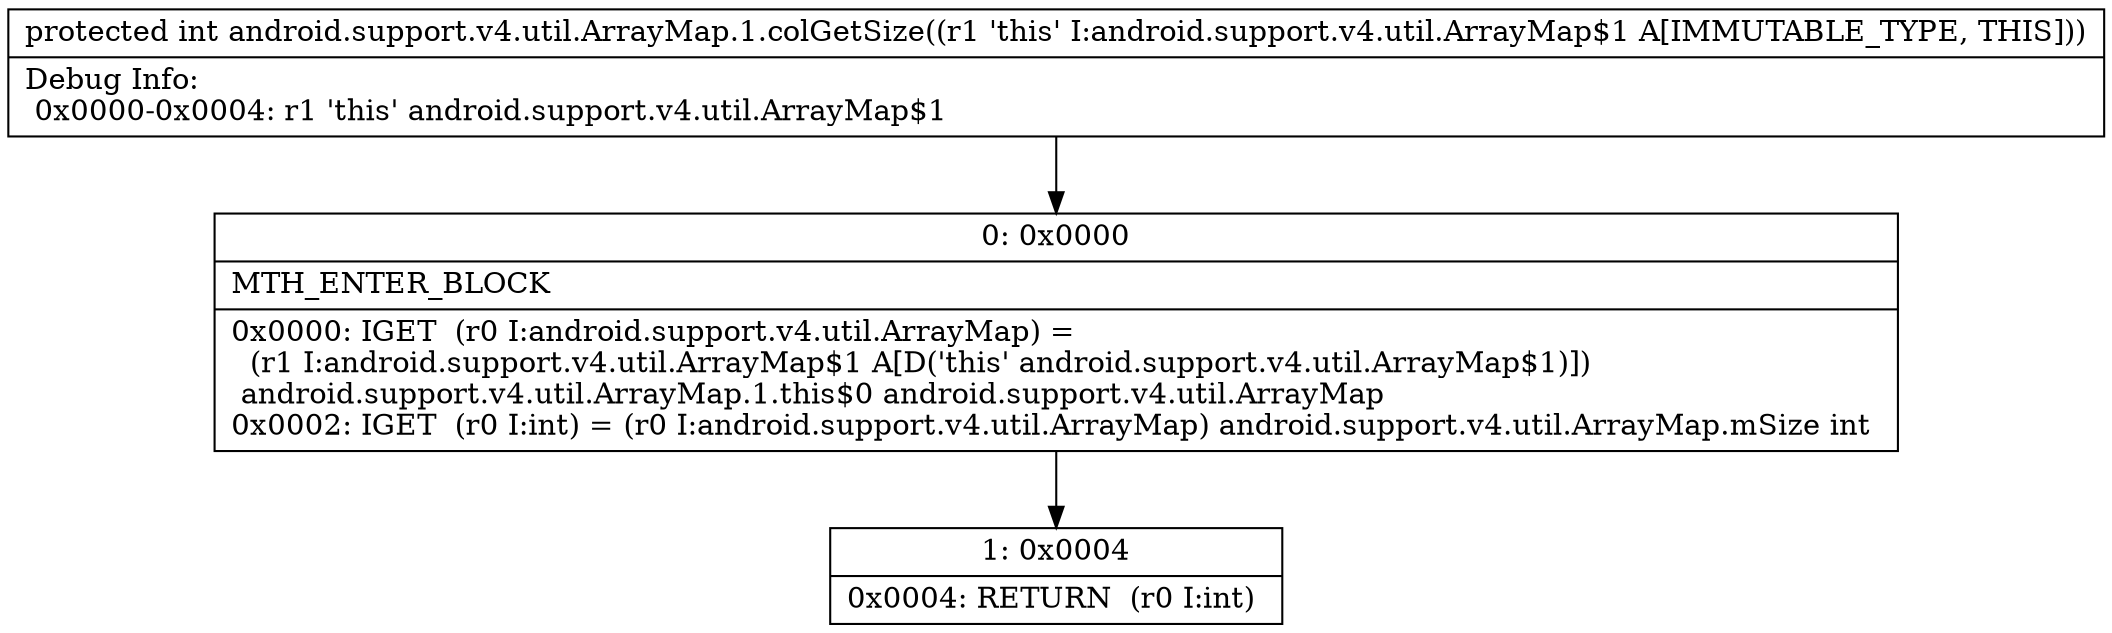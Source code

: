 digraph "CFG forandroid.support.v4.util.ArrayMap.1.colGetSize()I" {
Node_0 [shape=record,label="{0\:\ 0x0000|MTH_ENTER_BLOCK\l|0x0000: IGET  (r0 I:android.support.v4.util.ArrayMap) = \l  (r1 I:android.support.v4.util.ArrayMap$1 A[D('this' android.support.v4.util.ArrayMap$1)])\l android.support.v4.util.ArrayMap.1.this$0 android.support.v4.util.ArrayMap \l0x0002: IGET  (r0 I:int) = (r0 I:android.support.v4.util.ArrayMap) android.support.v4.util.ArrayMap.mSize int \l}"];
Node_1 [shape=record,label="{1\:\ 0x0004|0x0004: RETURN  (r0 I:int) \l}"];
MethodNode[shape=record,label="{protected int android.support.v4.util.ArrayMap.1.colGetSize((r1 'this' I:android.support.v4.util.ArrayMap$1 A[IMMUTABLE_TYPE, THIS]))  | Debug Info:\l  0x0000\-0x0004: r1 'this' android.support.v4.util.ArrayMap$1\l}"];
MethodNode -> Node_0;
Node_0 -> Node_1;
}

